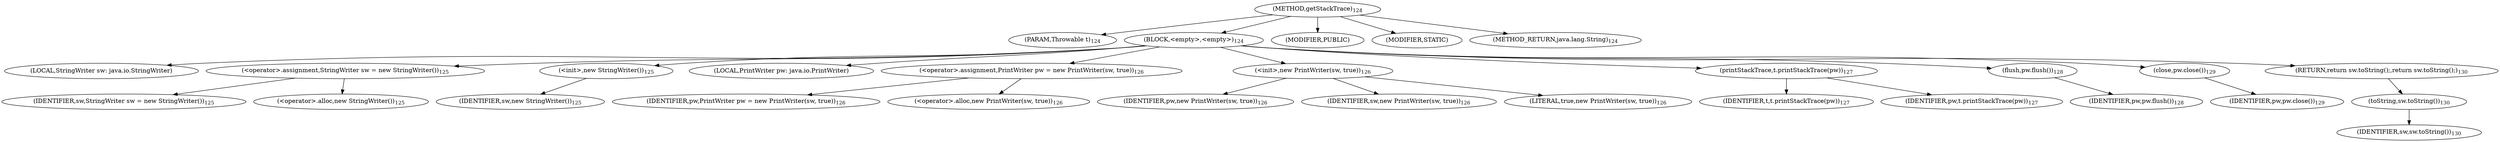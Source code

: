 digraph "getStackTrace" {  
"147" [label = <(METHOD,getStackTrace)<SUB>124</SUB>> ]
"148" [label = <(PARAM,Throwable t)<SUB>124</SUB>> ]
"149" [label = <(BLOCK,&lt;empty&gt;,&lt;empty&gt;)<SUB>124</SUB>> ]
"8" [label = <(LOCAL,StringWriter sw: java.io.StringWriter)> ]
"150" [label = <(&lt;operator&gt;.assignment,StringWriter sw = new StringWriter())<SUB>125</SUB>> ]
"151" [label = <(IDENTIFIER,sw,StringWriter sw = new StringWriter())<SUB>125</SUB>> ]
"152" [label = <(&lt;operator&gt;.alloc,new StringWriter())<SUB>125</SUB>> ]
"153" [label = <(&lt;init&gt;,new StringWriter())<SUB>125</SUB>> ]
"7" [label = <(IDENTIFIER,sw,new StringWriter())<SUB>125</SUB>> ]
"10" [label = <(LOCAL,PrintWriter pw: java.io.PrintWriter)> ]
"154" [label = <(&lt;operator&gt;.assignment,PrintWriter pw = new PrintWriter(sw, true))<SUB>126</SUB>> ]
"155" [label = <(IDENTIFIER,pw,PrintWriter pw = new PrintWriter(sw, true))<SUB>126</SUB>> ]
"156" [label = <(&lt;operator&gt;.alloc,new PrintWriter(sw, true))<SUB>126</SUB>> ]
"157" [label = <(&lt;init&gt;,new PrintWriter(sw, true))<SUB>126</SUB>> ]
"9" [label = <(IDENTIFIER,pw,new PrintWriter(sw, true))<SUB>126</SUB>> ]
"158" [label = <(IDENTIFIER,sw,new PrintWriter(sw, true))<SUB>126</SUB>> ]
"159" [label = <(LITERAL,true,new PrintWriter(sw, true))<SUB>126</SUB>> ]
"160" [label = <(printStackTrace,t.printStackTrace(pw))<SUB>127</SUB>> ]
"161" [label = <(IDENTIFIER,t,t.printStackTrace(pw))<SUB>127</SUB>> ]
"162" [label = <(IDENTIFIER,pw,t.printStackTrace(pw))<SUB>127</SUB>> ]
"163" [label = <(flush,pw.flush())<SUB>128</SUB>> ]
"164" [label = <(IDENTIFIER,pw,pw.flush())<SUB>128</SUB>> ]
"165" [label = <(close,pw.close())<SUB>129</SUB>> ]
"166" [label = <(IDENTIFIER,pw,pw.close())<SUB>129</SUB>> ]
"167" [label = <(RETURN,return sw.toString();,return sw.toString();)<SUB>130</SUB>> ]
"168" [label = <(toString,sw.toString())<SUB>130</SUB>> ]
"169" [label = <(IDENTIFIER,sw,sw.toString())<SUB>130</SUB>> ]
"170" [label = <(MODIFIER,PUBLIC)> ]
"171" [label = <(MODIFIER,STATIC)> ]
"172" [label = <(METHOD_RETURN,java.lang.String)<SUB>124</SUB>> ]
  "147" -> "148" 
  "147" -> "149" 
  "147" -> "170" 
  "147" -> "171" 
  "147" -> "172" 
  "149" -> "8" 
  "149" -> "150" 
  "149" -> "153" 
  "149" -> "10" 
  "149" -> "154" 
  "149" -> "157" 
  "149" -> "160" 
  "149" -> "163" 
  "149" -> "165" 
  "149" -> "167" 
  "150" -> "151" 
  "150" -> "152" 
  "153" -> "7" 
  "154" -> "155" 
  "154" -> "156" 
  "157" -> "9" 
  "157" -> "158" 
  "157" -> "159" 
  "160" -> "161" 
  "160" -> "162" 
  "163" -> "164" 
  "165" -> "166" 
  "167" -> "168" 
  "168" -> "169" 
}
